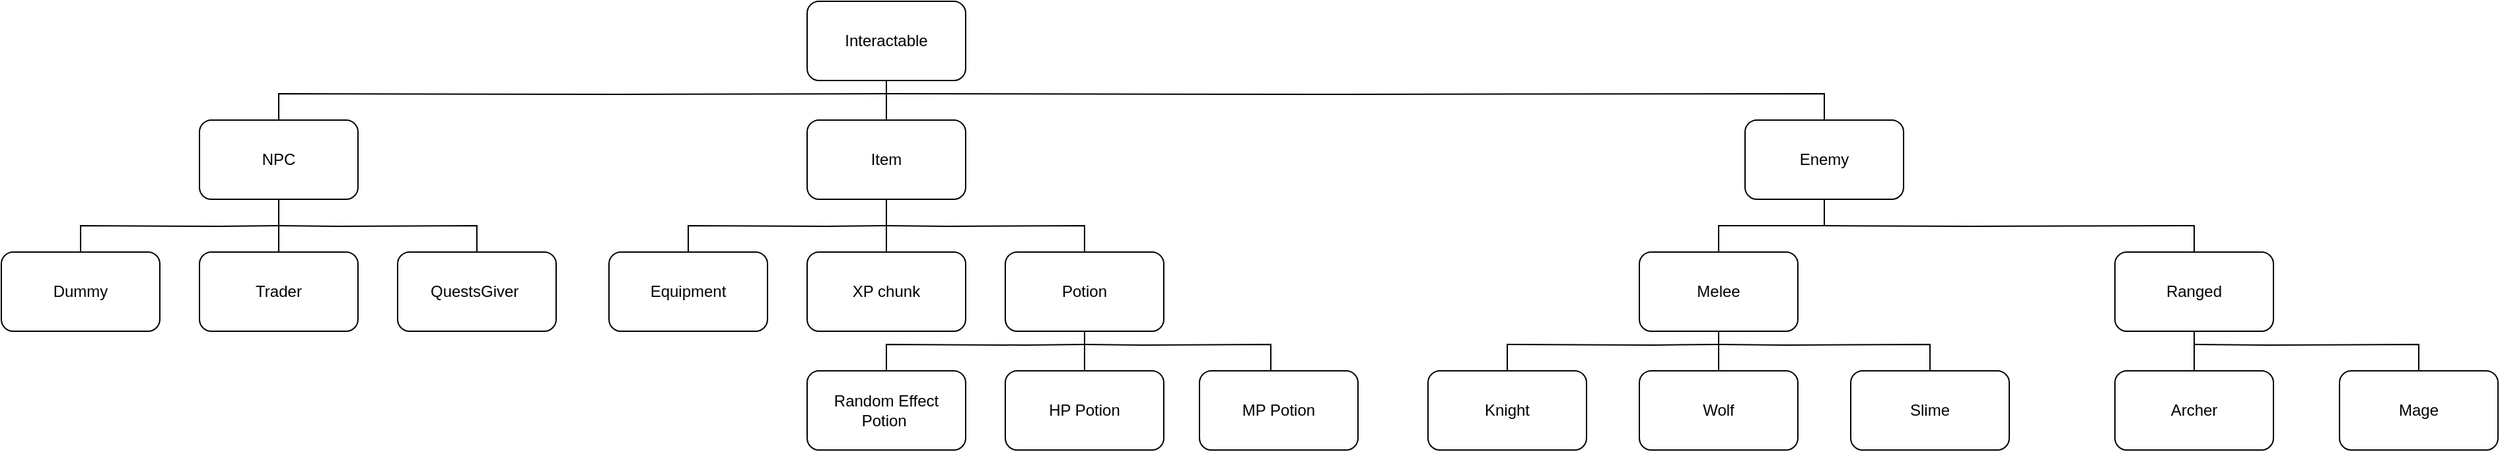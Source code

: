 <mxfile version="13.10.4" type="device"><diagram id="6Icu0nvQl7hMRHIkDRjX" name="Page-1"><mxGraphModel dx="2249" dy="794" grid="1" gridSize="10" guides="1" tooltips="1" connect="1" arrows="1" fold="1" page="1" pageScale="1" pageWidth="827" pageHeight="1169" math="0" shadow="0"><root><mxCell id="0"/><mxCell id="1" parent="0"/><mxCell id="EiiKcpZ5reAM3HPOsJdJ-44" style="edgeStyle=orthogonalEdgeStyle;rounded=0;orthogonalLoop=1;jettySize=auto;html=1;entryX=0.5;entryY=0;entryDx=0;entryDy=0;endArrow=none;endFill=0;" parent="1" source="EiiKcpZ5reAM3HPOsJdJ-1" target="EiiKcpZ5reAM3HPOsJdJ-3" edge="1"><mxGeometry relative="1" as="geometry"/></mxCell><mxCell id="EiiKcpZ5reAM3HPOsJdJ-45" style="edgeStyle=orthogonalEdgeStyle;rounded=0;orthogonalLoop=1;jettySize=auto;html=1;endArrow=none;endFill=0;" parent="1" target="EiiKcpZ5reAM3HPOsJdJ-4" edge="1"><mxGeometry relative="1" as="geometry"><mxPoint x="590" y="90" as="sourcePoint"/></mxGeometry></mxCell><mxCell id="EiiKcpZ5reAM3HPOsJdJ-46" style="edgeStyle=orthogonalEdgeStyle;rounded=0;orthogonalLoop=1;jettySize=auto;html=1;entryX=0.5;entryY=0;entryDx=0;entryDy=0;endArrow=none;endFill=0;" parent="1" target="EiiKcpZ5reAM3HPOsJdJ-2" edge="1"><mxGeometry relative="1" as="geometry"><mxPoint x="590" y="90" as="sourcePoint"/></mxGeometry></mxCell><mxCell id="EiiKcpZ5reAM3HPOsJdJ-1" value="Interactable" style="rounded=1;whiteSpace=wrap;html=1;" parent="1" vertex="1"><mxGeometry x="530" y="20" width="120" height="60" as="geometry"/></mxCell><mxCell id="EiiKcpZ5reAM3HPOsJdJ-23" style="edgeStyle=orthogonalEdgeStyle;rounded=0;orthogonalLoop=1;jettySize=auto;html=1;entryX=0.5;entryY=0;entryDx=0;entryDy=0;endArrow=none;endFill=0;" parent="1" source="EiiKcpZ5reAM3HPOsJdJ-2" target="EiiKcpZ5reAM3HPOsJdJ-6" edge="1"><mxGeometry relative="1" as="geometry"/></mxCell><mxCell id="EiiKcpZ5reAM3HPOsJdJ-24" style="edgeStyle=orthogonalEdgeStyle;rounded=0;orthogonalLoop=1;jettySize=auto;html=1;entryX=0.5;entryY=0;entryDx=0;entryDy=0;endArrow=none;endFill=0;" parent="1" target="EiiKcpZ5reAM3HPOsJdJ-7" edge="1"><mxGeometry relative="1" as="geometry"><mxPoint x="130" y="190" as="sourcePoint"/></mxGeometry></mxCell><mxCell id="EiiKcpZ5reAM3HPOsJdJ-25" style="edgeStyle=orthogonalEdgeStyle;rounded=0;orthogonalLoop=1;jettySize=auto;html=1;entryX=0.5;entryY=0;entryDx=0;entryDy=0;endArrow=none;endFill=0;" parent="1" target="EiiKcpZ5reAM3HPOsJdJ-5" edge="1"><mxGeometry relative="1" as="geometry"><mxPoint x="130" y="190" as="sourcePoint"/></mxGeometry></mxCell><mxCell id="EiiKcpZ5reAM3HPOsJdJ-2" value="NPC" style="rounded=1;whiteSpace=wrap;html=1;" parent="1" vertex="1"><mxGeometry x="70" y="110" width="120" height="60" as="geometry"/></mxCell><mxCell id="EiiKcpZ5reAM3HPOsJdJ-20" style="edgeStyle=orthogonalEdgeStyle;rounded=0;orthogonalLoop=1;jettySize=auto;html=1;entryX=0.5;entryY=0;entryDx=0;entryDy=0;endArrow=none;endFill=0;" parent="1" source="EiiKcpZ5reAM3HPOsJdJ-3" target="EiiKcpZ5reAM3HPOsJdJ-10" edge="1"><mxGeometry relative="1" as="geometry"/></mxCell><mxCell id="EiiKcpZ5reAM3HPOsJdJ-21" style="edgeStyle=orthogonalEdgeStyle;rounded=0;orthogonalLoop=1;jettySize=auto;html=1;entryX=0.5;entryY=0;entryDx=0;entryDy=0;endArrow=none;endFill=0;" parent="1" target="EiiKcpZ5reAM3HPOsJdJ-8" edge="1"><mxGeometry relative="1" as="geometry"><mxPoint x="590" y="190" as="sourcePoint"/></mxGeometry></mxCell><mxCell id="EiiKcpZ5reAM3HPOsJdJ-22" style="edgeStyle=orthogonalEdgeStyle;rounded=0;orthogonalLoop=1;jettySize=auto;html=1;entryX=0.5;entryY=0;entryDx=0;entryDy=0;endArrow=none;endFill=0;" parent="1" target="EiiKcpZ5reAM3HPOsJdJ-11" edge="1"><mxGeometry relative="1" as="geometry"><mxPoint x="590" y="190" as="sourcePoint"/></mxGeometry></mxCell><mxCell id="EiiKcpZ5reAM3HPOsJdJ-3" value="Item" style="rounded=1;whiteSpace=wrap;html=1;" parent="1" vertex="1"><mxGeometry x="530" y="110" width="120" height="60" as="geometry"/></mxCell><mxCell id="EiiKcpZ5reAM3HPOsJdJ-16" style="edgeStyle=orthogonalEdgeStyle;rounded=0;orthogonalLoop=1;jettySize=auto;html=1;entryX=0.5;entryY=0;entryDx=0;entryDy=0;endArrow=none;endFill=0;" parent="1" source="EiiKcpZ5reAM3HPOsJdJ-4" target="EiiKcpZ5reAM3HPOsJdJ-12" edge="1"><mxGeometry relative="1" as="geometry"/></mxCell><mxCell id="EiiKcpZ5reAM3HPOsJdJ-17" style="edgeStyle=orthogonalEdgeStyle;rounded=0;orthogonalLoop=1;jettySize=auto;html=1;entryX=0.5;entryY=0;entryDx=0;entryDy=0;endArrow=none;endFill=0;" parent="1" target="EiiKcpZ5reAM3HPOsJdJ-14" edge="1"><mxGeometry relative="1" as="geometry"><mxPoint x="1300" y="190" as="sourcePoint"/></mxGeometry></mxCell><mxCell id="EiiKcpZ5reAM3HPOsJdJ-4" value="Enemy" style="rounded=1;whiteSpace=wrap;html=1;" parent="1" vertex="1"><mxGeometry x="1240" y="110" width="120" height="60" as="geometry"/></mxCell><mxCell id="EiiKcpZ5reAM3HPOsJdJ-5" value="Dummy" style="rounded=1;whiteSpace=wrap;html=1;" parent="1" vertex="1"><mxGeometry x="-80" y="210" width="120" height="60" as="geometry"/></mxCell><mxCell id="EiiKcpZ5reAM3HPOsJdJ-6" value="Trader" style="rounded=1;whiteSpace=wrap;html=1;" parent="1" vertex="1"><mxGeometry x="70" y="210" width="120" height="60" as="geometry"/></mxCell><mxCell id="EiiKcpZ5reAM3HPOsJdJ-7" value="QuestsGiver&amp;nbsp;" style="rounded=1;whiteSpace=wrap;html=1;" parent="1" vertex="1"><mxGeometry x="220" y="210" width="120" height="60" as="geometry"/></mxCell><mxCell id="EiiKcpZ5reAM3HPOsJdJ-8" value="Equipment" style="rounded=1;whiteSpace=wrap;html=1;" parent="1" vertex="1"><mxGeometry x="380" y="210" width="120" height="60" as="geometry"/></mxCell><mxCell id="EiiKcpZ5reAM3HPOsJdJ-10" value="XP chunk" style="rounded=1;whiteSpace=wrap;html=1;" parent="1" vertex="1"><mxGeometry x="530" y="210" width="120" height="60" as="geometry"/></mxCell><mxCell id="EiiKcpZ5reAM3HPOsJdJ-29" style="edgeStyle=orthogonalEdgeStyle;rounded=0;orthogonalLoop=1;jettySize=auto;html=1;entryX=0.5;entryY=0;entryDx=0;entryDy=0;endArrow=none;endFill=0;" parent="1" source="EiiKcpZ5reAM3HPOsJdJ-11" target="EiiKcpZ5reAM3HPOsJdJ-27" edge="1"><mxGeometry relative="1" as="geometry"/></mxCell><mxCell id="EiiKcpZ5reAM3HPOsJdJ-30" style="edgeStyle=orthogonalEdgeStyle;rounded=0;orthogonalLoop=1;jettySize=auto;html=1;endArrow=none;endFill=0;" parent="1" target="EiiKcpZ5reAM3HPOsJdJ-26" edge="1"><mxGeometry relative="1" as="geometry"><mxPoint x="740" y="280" as="sourcePoint"/></mxGeometry></mxCell><mxCell id="EiiKcpZ5reAM3HPOsJdJ-31" style="edgeStyle=orthogonalEdgeStyle;rounded=0;orthogonalLoop=1;jettySize=auto;html=1;entryX=0.45;entryY=0.017;entryDx=0;entryDy=0;entryPerimeter=0;endArrow=none;endFill=0;" parent="1" target="EiiKcpZ5reAM3HPOsJdJ-28" edge="1"><mxGeometry relative="1" as="geometry"><mxPoint x="740" y="280" as="sourcePoint"/></mxGeometry></mxCell><mxCell id="EiiKcpZ5reAM3HPOsJdJ-11" value="Potion" style="rounded=1;whiteSpace=wrap;html=1;" parent="1" vertex="1"><mxGeometry x="680" y="210" width="120" height="60" as="geometry"/></mxCell><mxCell id="EiiKcpZ5reAM3HPOsJdJ-36" style="edgeStyle=orthogonalEdgeStyle;rounded=0;orthogonalLoop=1;jettySize=auto;html=1;entryX=0.5;entryY=0;entryDx=0;entryDy=0;endArrow=none;endFill=0;" parent="1" target="EiiKcpZ5reAM3HPOsJdJ-34" edge="1"><mxGeometry relative="1" as="geometry"><mxPoint x="1220" y="280" as="sourcePoint"/></mxGeometry></mxCell><mxCell id="EiiKcpZ5reAM3HPOsJdJ-37" style="edgeStyle=orthogonalEdgeStyle;rounded=0;orthogonalLoop=1;jettySize=auto;html=1;entryX=0.5;entryY=0;entryDx=0;entryDy=0;endArrow=none;endFill=0;" parent="1" source="EiiKcpZ5reAM3HPOsJdJ-12" target="EiiKcpZ5reAM3HPOsJdJ-33" edge="1"><mxGeometry relative="1" as="geometry"/></mxCell><mxCell id="EiiKcpZ5reAM3HPOsJdJ-38" style="edgeStyle=orthogonalEdgeStyle;rounded=0;orthogonalLoop=1;jettySize=auto;html=1;endArrow=none;endFill=0;" parent="1" target="EiiKcpZ5reAM3HPOsJdJ-35" edge="1"><mxGeometry relative="1" as="geometry"><mxPoint x="1220" y="280" as="sourcePoint"/></mxGeometry></mxCell><mxCell id="EiiKcpZ5reAM3HPOsJdJ-12" value="Melee" style="rounded=1;whiteSpace=wrap;html=1;" parent="1" vertex="1"><mxGeometry x="1160" y="210" width="120" height="60" as="geometry"/></mxCell><mxCell id="EiiKcpZ5reAM3HPOsJdJ-41" style="edgeStyle=orthogonalEdgeStyle;rounded=0;orthogonalLoop=1;jettySize=auto;html=1;entryX=0.5;entryY=0;entryDx=0;entryDy=0;endArrow=none;endFill=0;" parent="1" source="EiiKcpZ5reAM3HPOsJdJ-14" target="EiiKcpZ5reAM3HPOsJdJ-39" edge="1"><mxGeometry relative="1" as="geometry"/></mxCell><mxCell id="EiiKcpZ5reAM3HPOsJdJ-43" style="edgeStyle=orthogonalEdgeStyle;rounded=0;orthogonalLoop=1;jettySize=auto;html=1;endArrow=none;endFill=0;" parent="1" target="EiiKcpZ5reAM3HPOsJdJ-40" edge="1"><mxGeometry relative="1" as="geometry"><mxPoint x="1580" y="280" as="sourcePoint"/></mxGeometry></mxCell><mxCell id="EiiKcpZ5reAM3HPOsJdJ-14" value="Ranged" style="rounded=1;whiteSpace=wrap;html=1;" parent="1" vertex="1"><mxGeometry x="1520" y="210" width="120" height="60" as="geometry"/></mxCell><mxCell id="EiiKcpZ5reAM3HPOsJdJ-26" value="Random Effect Potion&amp;nbsp;" style="rounded=1;whiteSpace=wrap;html=1;" parent="1" vertex="1"><mxGeometry x="530" y="300" width="120" height="60" as="geometry"/></mxCell><mxCell id="EiiKcpZ5reAM3HPOsJdJ-27" value="HP Potion" style="rounded=1;whiteSpace=wrap;html=1;" parent="1" vertex="1"><mxGeometry x="680" y="300" width="120" height="60" as="geometry"/></mxCell><mxCell id="EiiKcpZ5reAM3HPOsJdJ-28" value="MP Potion" style="rounded=1;whiteSpace=wrap;html=1;" parent="1" vertex="1"><mxGeometry x="827" y="300" width="120" height="60" as="geometry"/></mxCell><mxCell id="EiiKcpZ5reAM3HPOsJdJ-33" value="Wolf" style="rounded=1;whiteSpace=wrap;html=1;" parent="1" vertex="1"><mxGeometry x="1160" y="300" width="120" height="60" as="geometry"/></mxCell><mxCell id="EiiKcpZ5reAM3HPOsJdJ-34" value="Knight" style="rounded=1;whiteSpace=wrap;html=1;" parent="1" vertex="1"><mxGeometry x="1000" y="300" width="120" height="60" as="geometry"/></mxCell><mxCell id="EiiKcpZ5reAM3HPOsJdJ-35" value="Slime" style="rounded=1;whiteSpace=wrap;html=1;" parent="1" vertex="1"><mxGeometry x="1320" y="300" width="120" height="60" as="geometry"/></mxCell><mxCell id="EiiKcpZ5reAM3HPOsJdJ-39" value="Archer" style="rounded=1;whiteSpace=wrap;html=1;" parent="1" vertex="1"><mxGeometry x="1520" y="300" width="120" height="60" as="geometry"/></mxCell><mxCell id="EiiKcpZ5reAM3HPOsJdJ-40" value="Mage" style="rounded=1;whiteSpace=wrap;html=1;" parent="1" vertex="1"><mxGeometry x="1690" y="300" width="120" height="60" as="geometry"/></mxCell></root></mxGraphModel></diagram></mxfile>